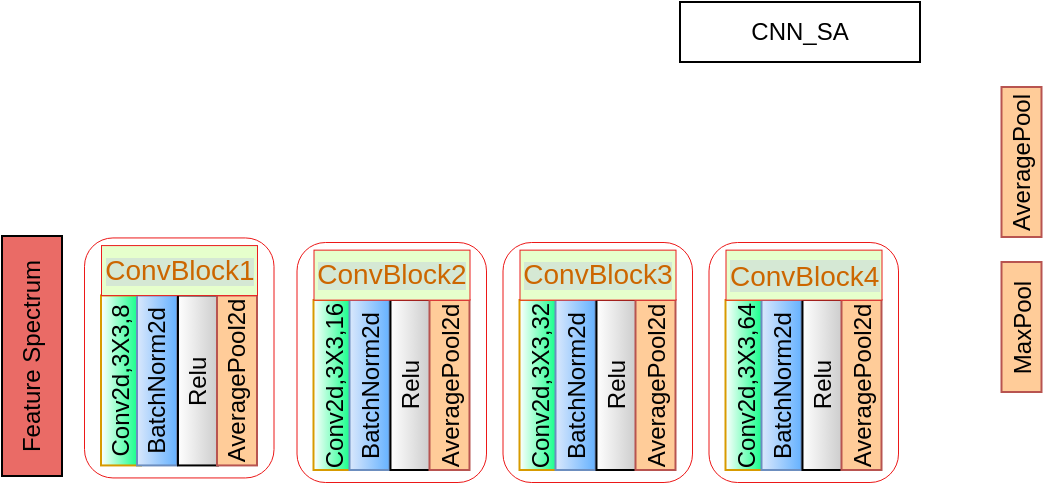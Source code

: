 <mxfile version="23.1.7" type="github">
  <diagram name="第 1 页" id="AjgjSqaszOMBfTFXpg18">
    <mxGraphModel dx="1246" dy="844" grid="1" gridSize="10" guides="1" tooltips="1" connect="1" arrows="1" fold="1" page="1" pageScale="1" pageWidth="827" pageHeight="1169" math="0" shadow="0">
      <root>
        <mxCell id="0" />
        <mxCell id="1" parent="0" />
        <mxCell id="EDfWTcDoBZcYxlzyevOM-1" value="CNN_SA" style="rounded=0;whiteSpace=wrap;html=1;" vertex="1" parent="1">
          <mxGeometry x="344" width="120" height="30" as="geometry" />
        </mxCell>
        <mxCell id="EDfWTcDoBZcYxlzyevOM-3" value="Feature Spectrum" style="rounded=0;whiteSpace=wrap;html=1;fillColor=#EA6B66;rotation=-90;" vertex="1" parent="1">
          <mxGeometry x="-40" y="162" width="120" height="30" as="geometry" />
        </mxCell>
        <mxCell id="EDfWTcDoBZcYxlzyevOM-68" value="AveragePool" style="rounded=0;whiteSpace=wrap;html=1;fillColor=#FFCC99;strokeColor=#b85450;container=0;rotation=-90;" vertex="1" parent="1">
          <mxGeometry x="477.25" y="70" width="75" height="20" as="geometry" />
        </mxCell>
        <mxCell id="EDfWTcDoBZcYxlzyevOM-69" value="MaxPool" style="rounded=0;whiteSpace=wrap;html=1;fillColor=#FFCC99;strokeColor=#b85450;container=0;rotation=-90;" vertex="1" parent="1">
          <mxGeometry x="482.25" y="152.5" width="65" height="20" as="geometry" />
        </mxCell>
        <mxCell id="EDfWTcDoBZcYxlzyevOM-78" value="" style="rounded=1;whiteSpace=wrap;html=1;fillColor=none;strokeWidth=0.5;strokeColor=#ec1818;container=0;" vertex="1" parent="1">
          <mxGeometry x="152.25" y="120" width="94.75" height="120" as="geometry" />
        </mxCell>
        <mxCell id="EDfWTcDoBZcYxlzyevOM-70" value="" style="group" vertex="1" connectable="0" parent="1">
          <mxGeometry x="43.75" y="117.72" width="100" height="120" as="geometry" />
        </mxCell>
        <mxCell id="EDfWTcDoBZcYxlzyevOM-4" value="Conv2d,3X3,8" style="rounded=0;whiteSpace=wrap;html=1;fillColor=default;strokeColor=#d79b00;gradientColor=#00FF80;container=0;rotation=-90;" vertex="1" parent="EDfWTcDoBZcYxlzyevOM-70">
          <mxGeometry x="-21.75" y="61.5" width="85" height="20" as="geometry" />
        </mxCell>
        <mxCell id="EDfWTcDoBZcYxlzyevOM-5" value="BatchNorm2d" style="rounded=0;whiteSpace=wrap;html=1;fillColor=#dae8fc;strokeColor=#6c8ebf;gradientColor=#66B2FF;container=0;rotation=-90;" vertex="1" parent="EDfWTcDoBZcYxlzyevOM-70">
          <mxGeometry x="-3.75" y="61.5" width="85" height="20" as="geometry" />
        </mxCell>
        <mxCell id="EDfWTcDoBZcYxlzyevOM-6" value="Relu" style="rounded=0;whiteSpace=wrap;html=1;gradientColor=#CCCCCC;container=0;rotation=-90;" vertex="1" parent="EDfWTcDoBZcYxlzyevOM-70">
          <mxGeometry x="16.74" y="61.5" width="85" height="20" as="geometry" />
        </mxCell>
        <mxCell id="EDfWTcDoBZcYxlzyevOM-7" value="AveragePool2d" style="rounded=0;whiteSpace=wrap;html=1;fillColor=#FFCC99;strokeColor=#b85450;container=0;rotation=-90;" vertex="1" parent="EDfWTcDoBZcYxlzyevOM-70">
          <mxGeometry x="36.25" y="61.5" width="85" height="20" as="geometry" />
        </mxCell>
        <mxCell id="EDfWTcDoBZcYxlzyevOM-9" value="" style="rounded=0;whiteSpace=wrap;html=1;fillColor=#E6FFCC;strokeColor=#eb1e1e;strokeWidth=0.5;container=0;rotation=-90;" vertex="1" parent="EDfWTcDoBZcYxlzyevOM-70">
          <mxGeometry x="37.25" y="-22.68" width="25" height="78" as="geometry" />
        </mxCell>
        <mxCell id="EDfWTcDoBZcYxlzyevOM-10" value="&lt;span style=&quot;background-color: rgb(213, 232, 212);&quot;&gt;&lt;font style=&quot;font-size: 14px;&quot;&gt;ConvBlock1&lt;/font&gt;&lt;/span&gt;" style="text;html=1;align=center;verticalAlign=middle;whiteSpace=wrap;rounded=0;fontColor=#CC6600;horizontal=0;rotation=90;container=0;" vertex="1" parent="EDfWTcDoBZcYxlzyevOM-70">
          <mxGeometry x="39" y="-33.43" width="21.5" height="99.5" as="geometry" />
        </mxCell>
        <mxCell id="EDfWTcDoBZcYxlzyevOM-8" value="" style="rounded=1;whiteSpace=wrap;html=1;fillColor=none;strokeWidth=0.5;strokeColor=#ec1818;container=0;" vertex="1" parent="EDfWTcDoBZcYxlzyevOM-70">
          <mxGeometry x="2.25" width="94.75" height="120" as="geometry" />
        </mxCell>
        <mxCell id="EDfWTcDoBZcYxlzyevOM-72" value="Conv2d,3X3,16" style="rounded=0;whiteSpace=wrap;html=1;fillColor=default;strokeColor=#d79b00;gradientColor=#00FF80;container=0;rotation=-90;" vertex="1" parent="1">
          <mxGeometry x="128.25" y="181.5" width="85" height="20" as="geometry" />
        </mxCell>
        <mxCell id="EDfWTcDoBZcYxlzyevOM-73" value="BatchNorm2d" style="rounded=0;whiteSpace=wrap;html=1;fillColor=#dae8fc;strokeColor=#6c8ebf;gradientColor=#66B2FF;container=0;rotation=-90;" vertex="1" parent="1">
          <mxGeometry x="146.25" y="181.5" width="85" height="20" as="geometry" />
        </mxCell>
        <mxCell id="EDfWTcDoBZcYxlzyevOM-74" value="Relu" style="rounded=0;whiteSpace=wrap;html=1;gradientColor=#CCCCCC;container=0;rotation=-90;" vertex="1" parent="1">
          <mxGeometry x="166.74" y="181.5" width="85" height="20" as="geometry" />
        </mxCell>
        <mxCell id="EDfWTcDoBZcYxlzyevOM-75" value="AveragePool2d" style="rounded=0;whiteSpace=wrap;html=1;fillColor=#FFCC99;strokeColor=#b85450;container=0;rotation=-90;" vertex="1" parent="1">
          <mxGeometry x="186.25" y="181.5" width="85" height="20" as="geometry" />
        </mxCell>
        <mxCell id="EDfWTcDoBZcYxlzyevOM-76" value="" style="rounded=0;whiteSpace=wrap;html=1;fillColor=#E6FFCC;strokeColor=#eb1e1e;strokeWidth=0.5;container=0;rotation=-90;" vertex="1" parent="1">
          <mxGeometry x="187.25" y="97.32" width="25" height="78" as="geometry" />
        </mxCell>
        <mxCell id="EDfWTcDoBZcYxlzyevOM-77" value="&lt;span style=&quot;background-color: rgb(213, 232, 212);&quot;&gt;&lt;font style=&quot;font-size: 14px;&quot;&gt;ConvBlock2&lt;/font&gt;&lt;/span&gt;" style="text;html=1;align=center;verticalAlign=middle;whiteSpace=wrap;rounded=0;fontColor=#CC6600;horizontal=0;rotation=90;container=0;" vertex="1" parent="1">
          <mxGeometry x="189" y="86.57" width="21.5" height="99.5" as="geometry" />
        </mxCell>
        <mxCell id="EDfWTcDoBZcYxlzyevOM-79" value="" style="rounded=1;whiteSpace=wrap;html=1;fillColor=none;strokeWidth=0.5;strokeColor=#ec1818;container=0;" vertex="1" parent="1">
          <mxGeometry x="255.25" y="120" width="94.75" height="120" as="geometry" />
        </mxCell>
        <mxCell id="EDfWTcDoBZcYxlzyevOM-80" value="Conv2d,3X3,32" style="rounded=0;whiteSpace=wrap;html=1;fillColor=default;strokeColor=#d79b00;gradientColor=#00FF80;container=0;rotation=-90;" vertex="1" parent="1">
          <mxGeometry x="231.25" y="181.5" width="85" height="20" as="geometry" />
        </mxCell>
        <mxCell id="EDfWTcDoBZcYxlzyevOM-81" value="BatchNorm2d" style="rounded=0;whiteSpace=wrap;html=1;fillColor=#dae8fc;strokeColor=#6c8ebf;gradientColor=#66B2FF;container=0;rotation=-90;" vertex="1" parent="1">
          <mxGeometry x="249.25" y="181.5" width="85" height="20" as="geometry" />
        </mxCell>
        <mxCell id="EDfWTcDoBZcYxlzyevOM-82" value="Relu" style="rounded=0;whiteSpace=wrap;html=1;gradientColor=#CCCCCC;container=0;rotation=-90;" vertex="1" parent="1">
          <mxGeometry x="269.74" y="181.5" width="85" height="20" as="geometry" />
        </mxCell>
        <mxCell id="EDfWTcDoBZcYxlzyevOM-83" value="AveragePool2d" style="rounded=0;whiteSpace=wrap;html=1;fillColor=#FFCC99;strokeColor=#b85450;container=0;rotation=-90;" vertex="1" parent="1">
          <mxGeometry x="289.25" y="181.5" width="85" height="20" as="geometry" />
        </mxCell>
        <mxCell id="EDfWTcDoBZcYxlzyevOM-84" value="" style="rounded=0;whiteSpace=wrap;html=1;fillColor=#E6FFCC;strokeColor=#eb1e1e;strokeWidth=0.5;container=0;rotation=-90;" vertex="1" parent="1">
          <mxGeometry x="290.25" y="97.32" width="25" height="78" as="geometry" />
        </mxCell>
        <mxCell id="EDfWTcDoBZcYxlzyevOM-85" value="&lt;span style=&quot;background-color: rgb(213, 232, 212);&quot;&gt;&lt;font style=&quot;font-size: 14px;&quot;&gt;ConvBlock3&lt;/font&gt;&lt;/span&gt;" style="text;html=1;align=center;verticalAlign=middle;whiteSpace=wrap;rounded=0;fontColor=#CC6600;horizontal=0;rotation=90;container=0;" vertex="1" parent="1">
          <mxGeometry x="292" y="86.57" width="21.5" height="99.5" as="geometry" />
        </mxCell>
        <mxCell id="EDfWTcDoBZcYxlzyevOM-86" value="" style="rounded=1;whiteSpace=wrap;html=1;fillColor=none;strokeWidth=0.5;strokeColor=#ec1818;container=0;" vertex="1" parent="1">
          <mxGeometry x="358.25" y="120" width="94.75" height="120" as="geometry" />
        </mxCell>
        <mxCell id="EDfWTcDoBZcYxlzyevOM-87" value="Conv2d,3X3,64" style="rounded=0;whiteSpace=wrap;html=1;fillColor=default;strokeColor=#d79b00;gradientColor=#00FF80;container=0;rotation=-90;" vertex="1" parent="1">
          <mxGeometry x="334.25" y="181.5" width="85" height="20" as="geometry" />
        </mxCell>
        <mxCell id="EDfWTcDoBZcYxlzyevOM-88" value="BatchNorm2d" style="rounded=0;whiteSpace=wrap;html=1;fillColor=#dae8fc;strokeColor=#6c8ebf;gradientColor=#66B2FF;container=0;rotation=-90;" vertex="1" parent="1">
          <mxGeometry x="352.25" y="181.5" width="85" height="20" as="geometry" />
        </mxCell>
        <mxCell id="EDfWTcDoBZcYxlzyevOM-89" value="Relu" style="rounded=0;whiteSpace=wrap;html=1;gradientColor=#CCCCCC;container=0;rotation=-90;" vertex="1" parent="1">
          <mxGeometry x="372.74" y="181.5" width="85" height="20" as="geometry" />
        </mxCell>
        <mxCell id="EDfWTcDoBZcYxlzyevOM-90" value="AveragePool2d" style="rounded=0;whiteSpace=wrap;html=1;fillColor=#FFCC99;strokeColor=#b85450;container=0;rotation=-90;" vertex="1" parent="1">
          <mxGeometry x="392.25" y="181.5" width="85" height="20" as="geometry" />
        </mxCell>
        <mxCell id="EDfWTcDoBZcYxlzyevOM-91" value="" style="rounded=0;whiteSpace=wrap;html=1;fillColor=#E6FFCC;strokeColor=#eb1e1e;strokeWidth=0.5;container=0;rotation=-90;" vertex="1" parent="1">
          <mxGeometry x="393.25" y="97.32" width="25" height="78" as="geometry" />
        </mxCell>
        <mxCell id="EDfWTcDoBZcYxlzyevOM-93" value="&lt;span style=&quot;color: rgb(204, 102, 0); font-family: Helvetica; font-size: 14px; font-style: normal; font-variant-ligatures: normal; font-variant-caps: normal; font-weight: 400; letter-spacing: normal; orphans: 2; text-align: center; text-indent: 0px; text-transform: none; widows: 2; word-spacing: 0px; -webkit-text-stroke-width: 0px; background-color: rgb(213, 232, 212); text-decoration-thickness: initial; text-decoration-style: initial; text-decoration-color: initial; float: none; display: inline !important;&quot;&gt;ConvBlock4&lt;/span&gt;" style="text;whiteSpace=wrap;html=1;" vertex="1" parent="1">
          <mxGeometry x="367.25" y="122" width="110" height="40" as="geometry" />
        </mxCell>
      </root>
    </mxGraphModel>
  </diagram>
</mxfile>
